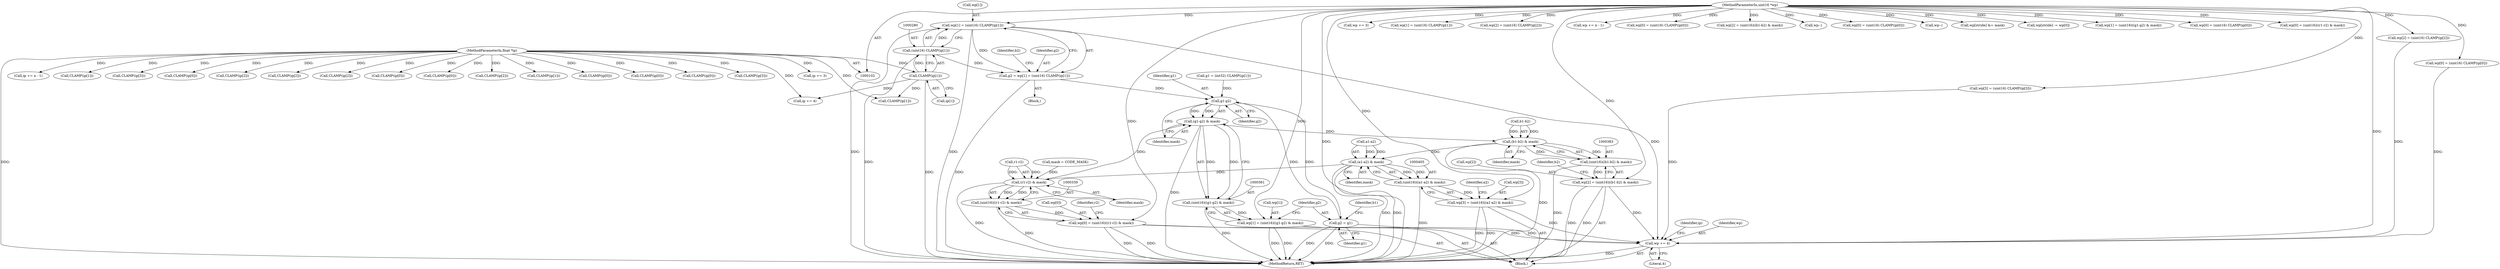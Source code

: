 digraph "0_libtiff_83a4b92815ea04969d494416eaae3d4c6b338e4a#diff-c8b4b355f9b5c06d585b23138e1c185f_1@array" {
"1000275" [label="(Call,wp[1] = (uint16) CLAMP(ip[1]))"];
"1000106" [label="(MethodParameterIn,uint16 *wp)"];
"1000279" [label="(Call,(uint16) CLAMP(ip[1]))"];
"1000281" [label="(Call,CLAMP(ip[1]))"];
"1000103" [label="(MethodParameterIn,float *ip)"];
"1000273" [label="(Call,g2 = wp[1] = (uint16) CLAMP(ip[1]))"];
"1000363" [label="(Call,g1-g2)"];
"1000362" [label="(Call,(g1-g2) & mask)"];
"1000360" [label="(Call,(uint16)((g1-g2) & mask))"];
"1000356" [label="(Call,wp[1] = (uint16)((g1-g2) & mask))"];
"1000320" [label="(Call,wp += 4)"];
"1000384" [label="(Call,(b1-b2) & mask)"];
"1000382" [label="(Call,(uint16)((b1-b2) & mask))"];
"1000378" [label="(Call,wp[2] = (uint16)((b1-b2) & mask))"];
"1000406" [label="(Call,(a1-a2) & mask)"];
"1000340" [label="(Call,(r1-r2) & mask)"];
"1000338" [label="(Call,(uint16)((r1-r2) & mask))"];
"1000334" [label="(Call,wp[0] = (uint16)((r1-r2) & mask))"];
"1000404" [label="(Call,(uint16)((a1-a2) & mask))"];
"1000400" [label="(Call,wp[3] = (uint16)((a1-a2) & mask))"];
"1000367" [label="(Call,g2 = g1)"];
"1000123" [label="(Call,mask = CODE_MASK)"];
"1000183" [label="(Call,wp += 3)"];
"1000168" [label="(Call,CLAMP(ip[2]))"];
"1000150" [label="(Call,wp[1] = (uint16) CLAMP(ip[1]))"];
"1000156" [label="(Call,CLAMP(ip[1]))"];
"1000366" [label="(Identifier,mask)"];
"1000340" [label="(Call,(r1-r2) & mask)"];
"1000324" [label="(Identifier,ip)"];
"1000162" [label="(Call,wp[2] = (uint16) CLAMP(ip[2]))"];
"1000378" [label="(Call,wp[2] = (uint16)((b1-b2) & mask))"];
"1000404" [label="(Call,(uint16)((a1-a2) & mask))"];
"1000410" [label="(Identifier,mask)"];
"1000330" [label="(Call,CLAMP(ip[0]))"];
"1000400" [label="(Call,wp[3] = (uint16)((a1-a2) & mask))"];
"1000407" [label="(Call,a1-a2)"];
"1000287" [label="(Call,wp[2] = (uint16) CLAMP(ip[2]))"];
"1000334" [label="(Call,wp[0] = (uint16)((r1-r2) & mask))"];
"1000371" [label="(Identifier,b1)"];
"1000144" [label="(Call,CLAMP(ip[0]))"];
"1000406" [label="(Call,(a1-a2) & mask)"];
"1000348" [label="(Call,g1 = (int32) CLAMP(ip[1]))"];
"1000273" [label="(Call,g2 = wp[1] = (uint16) CLAMP(ip[1]))"];
"1000335" [label="(Call,wp[0])"];
"1000263" [label="(Call,wp[0] = (uint16) CLAMP(ip[0]))"];
"1000193" [label="(Call,CLAMP(ip[0]))"];
"1000274" [label="(Identifier,g2)"];
"1000281" [label="(Call,CLAMP(ip[1]))"];
"1000323" [label="(Call,ip += 4)"];
"1000275" [label="(Call,wp[1] = (uint16) CLAMP(ip[1]))"];
"1000276" [label="(Call,wp[1])"];
"1000106" [label="(MethodParameterIn,uint16 *wp)"];
"1000357" [label="(Call,wp[1])"];
"1000320" [label="(Call,wp += 4)"];
"1000322" [label="(Literal,4)"];
"1000367" [label="(Call,g2 = g1)"];
"1000421" [label="(Call,wp += n - 1)"];
"1000465" [label="(Call,wp[0] = (uint16) CLAMP(ip[0]))"];
"1000299" [label="(Call,wp[3] = (uint16) CLAMP(ip[3]))"];
"1000316" [label="(Block,)"];
"1000305" [label="(Call,CLAMP(ip[3]))"];
"1000382" [label="(Call,(uint16)((b1-b2) & mask))"];
"1000186" [label="(Call,ip += 3)"];
"1000416" [label="(Call,ip += n - 1)"];
"1000215" [label="(Call,CLAMP(ip[1]))"];
"1000396" [label="(Call,CLAMP(ip[3]))"];
"1000241" [label="(Call,wp[2] = (uint16)((b1-b2) & mask))"];
"1000458" [label="(Call,wp--)"];
"1000344" [label="(Identifier,mask)"];
"1000138" [label="(Call,wp[0] = (uint16) CLAMP(ip[0]))"];
"1000352" [label="(Call,CLAMP(ip[1]))"];
"1000356" [label="(Call,wp[1] = (uint16)((g1-g2) & mask))"];
"1000346" [label="(Identifier,r2)"];
"1000269" [label="(Call,CLAMP(ip[0]))"];
"1000362" [label="(Call,(g1-g2) & mask)"];
"1000475" [label="(Call,wp--)"];
"1000103" [label="(MethodParameterIn,float *ip)"];
"1000237" [label="(Call,CLAMP(ip[2]))"];
"1000374" [label="(Call,CLAMP(ip[2]))"];
"1000453" [label="(Call,wp[stride] &= mask)"];
"1000446" [label="(Call,wp[stride] -= wp[0])"];
"1000412" [label="(Identifier,a2)"];
"1000390" [label="(Identifier,b2)"];
"1000365" [label="(Identifier,g2)"];
"1000363" [label="(Call,g1-g2)"];
"1000379" [label="(Call,wp[2])"];
"1000477" [label="(MethodReturn,RET)"];
"1000388" [label="(Identifier,mask)"];
"1000471" [label="(Call,CLAMP(ip[0]))"];
"1000360" [label="(Call,(uint16)((g1-g2) & mask))"];
"1000401" [label="(Call,wp[3])"];
"1000442" [label="(Call,CLAMP(ip[0]))"];
"1000219" [label="(Call,wp[1] = (uint16)((g1-g2) & mask))"];
"1000369" [label="(Identifier,g1)"];
"1000364" [label="(Identifier,g1)"];
"1000368" [label="(Identifier,g2)"];
"1000321" [label="(Identifier,wp)"];
"1000279" [label="(Call,(uint16) CLAMP(ip[1]))"];
"1000385" [label="(Call,b1-b2)"];
"1000384" [label="(Call,(b1-b2) & mask)"];
"1000436" [label="(Call,wp[0] = (uint16) CLAMP(ip[0]))"];
"1000282" [label="(Call,ip[1])"];
"1000341" [label="(Call,r1-r2)"];
"1000338" [label="(Call,(uint16)((r1-r2) & mask))"];
"1000286" [label="(Identifier,b2)"];
"1000293" [label="(Call,CLAMP(ip[2]))"];
"1000260" [label="(Block,)"];
"1000197" [label="(Call,wp[0] = (uint16)((r1-r2) & mask))"];
"1000275" -> "1000273"  [label="AST: "];
"1000275" -> "1000279"  [label="CFG: "];
"1000276" -> "1000275"  [label="AST: "];
"1000279" -> "1000275"  [label="AST: "];
"1000273" -> "1000275"  [label="CFG: "];
"1000275" -> "1000477"  [label="DDG: "];
"1000275" -> "1000477"  [label="DDG: "];
"1000275" -> "1000273"  [label="DDG: "];
"1000106" -> "1000275"  [label="DDG: "];
"1000279" -> "1000275"  [label="DDG: "];
"1000275" -> "1000320"  [label="DDG: "];
"1000106" -> "1000102"  [label="AST: "];
"1000106" -> "1000477"  [label="DDG: "];
"1000106" -> "1000138"  [label="DDG: "];
"1000106" -> "1000150"  [label="DDG: "];
"1000106" -> "1000162"  [label="DDG: "];
"1000106" -> "1000183"  [label="DDG: "];
"1000106" -> "1000197"  [label="DDG: "];
"1000106" -> "1000219"  [label="DDG: "];
"1000106" -> "1000241"  [label="DDG: "];
"1000106" -> "1000263"  [label="DDG: "];
"1000106" -> "1000287"  [label="DDG: "];
"1000106" -> "1000299"  [label="DDG: "];
"1000106" -> "1000320"  [label="DDG: "];
"1000106" -> "1000334"  [label="DDG: "];
"1000106" -> "1000356"  [label="DDG: "];
"1000106" -> "1000378"  [label="DDG: "];
"1000106" -> "1000400"  [label="DDG: "];
"1000106" -> "1000421"  [label="DDG: "];
"1000106" -> "1000436"  [label="DDG: "];
"1000106" -> "1000446"  [label="DDG: "];
"1000106" -> "1000453"  [label="DDG: "];
"1000106" -> "1000458"  [label="DDG: "];
"1000106" -> "1000465"  [label="DDG: "];
"1000106" -> "1000475"  [label="DDG: "];
"1000279" -> "1000281"  [label="CFG: "];
"1000280" -> "1000279"  [label="AST: "];
"1000281" -> "1000279"  [label="AST: "];
"1000279" -> "1000477"  [label="DDG: "];
"1000279" -> "1000273"  [label="DDG: "];
"1000281" -> "1000279"  [label="DDG: "];
"1000281" -> "1000282"  [label="CFG: "];
"1000282" -> "1000281"  [label="AST: "];
"1000281" -> "1000477"  [label="DDG: "];
"1000103" -> "1000281"  [label="DDG: "];
"1000281" -> "1000323"  [label="DDG: "];
"1000281" -> "1000352"  [label="DDG: "];
"1000103" -> "1000102"  [label="AST: "];
"1000103" -> "1000477"  [label="DDG: "];
"1000103" -> "1000144"  [label="DDG: "];
"1000103" -> "1000156"  [label="DDG: "];
"1000103" -> "1000168"  [label="DDG: "];
"1000103" -> "1000186"  [label="DDG: "];
"1000103" -> "1000193"  [label="DDG: "];
"1000103" -> "1000215"  [label="DDG: "];
"1000103" -> "1000237"  [label="DDG: "];
"1000103" -> "1000269"  [label="DDG: "];
"1000103" -> "1000293"  [label="DDG: "];
"1000103" -> "1000305"  [label="DDG: "];
"1000103" -> "1000323"  [label="DDG: "];
"1000103" -> "1000330"  [label="DDG: "];
"1000103" -> "1000352"  [label="DDG: "];
"1000103" -> "1000374"  [label="DDG: "];
"1000103" -> "1000396"  [label="DDG: "];
"1000103" -> "1000416"  [label="DDG: "];
"1000103" -> "1000442"  [label="DDG: "];
"1000103" -> "1000471"  [label="DDG: "];
"1000273" -> "1000260"  [label="AST: "];
"1000274" -> "1000273"  [label="AST: "];
"1000286" -> "1000273"  [label="CFG: "];
"1000273" -> "1000477"  [label="DDG: "];
"1000273" -> "1000363"  [label="DDG: "];
"1000363" -> "1000362"  [label="AST: "];
"1000363" -> "1000365"  [label="CFG: "];
"1000364" -> "1000363"  [label="AST: "];
"1000365" -> "1000363"  [label="AST: "];
"1000366" -> "1000363"  [label="CFG: "];
"1000363" -> "1000362"  [label="DDG: "];
"1000363" -> "1000362"  [label="DDG: "];
"1000348" -> "1000363"  [label="DDG: "];
"1000367" -> "1000363"  [label="DDG: "];
"1000363" -> "1000367"  [label="DDG: "];
"1000362" -> "1000360"  [label="AST: "];
"1000362" -> "1000366"  [label="CFG: "];
"1000366" -> "1000362"  [label="AST: "];
"1000360" -> "1000362"  [label="CFG: "];
"1000362" -> "1000477"  [label="DDG: "];
"1000362" -> "1000360"  [label="DDG: "];
"1000362" -> "1000360"  [label="DDG: "];
"1000340" -> "1000362"  [label="DDG: "];
"1000362" -> "1000384"  [label="DDG: "];
"1000360" -> "1000356"  [label="AST: "];
"1000361" -> "1000360"  [label="AST: "];
"1000356" -> "1000360"  [label="CFG: "];
"1000360" -> "1000477"  [label="DDG: "];
"1000360" -> "1000356"  [label="DDG: "];
"1000356" -> "1000316"  [label="AST: "];
"1000357" -> "1000356"  [label="AST: "];
"1000368" -> "1000356"  [label="CFG: "];
"1000356" -> "1000477"  [label="DDG: "];
"1000356" -> "1000477"  [label="DDG: "];
"1000356" -> "1000320"  [label="DDG: "];
"1000320" -> "1000316"  [label="AST: "];
"1000320" -> "1000322"  [label="CFG: "];
"1000321" -> "1000320"  [label="AST: "];
"1000322" -> "1000320"  [label="AST: "];
"1000324" -> "1000320"  [label="CFG: "];
"1000320" -> "1000477"  [label="DDG: "];
"1000400" -> "1000320"  [label="DDG: "];
"1000287" -> "1000320"  [label="DDG: "];
"1000334" -> "1000320"  [label="DDG: "];
"1000263" -> "1000320"  [label="DDG: "];
"1000378" -> "1000320"  [label="DDG: "];
"1000299" -> "1000320"  [label="DDG: "];
"1000384" -> "1000382"  [label="AST: "];
"1000384" -> "1000388"  [label="CFG: "];
"1000385" -> "1000384"  [label="AST: "];
"1000388" -> "1000384"  [label="AST: "];
"1000382" -> "1000384"  [label="CFG: "];
"1000384" -> "1000477"  [label="DDG: "];
"1000384" -> "1000382"  [label="DDG: "];
"1000384" -> "1000382"  [label="DDG: "];
"1000385" -> "1000384"  [label="DDG: "];
"1000385" -> "1000384"  [label="DDG: "];
"1000384" -> "1000406"  [label="DDG: "];
"1000382" -> "1000378"  [label="AST: "];
"1000383" -> "1000382"  [label="AST: "];
"1000378" -> "1000382"  [label="CFG: "];
"1000382" -> "1000477"  [label="DDG: "];
"1000382" -> "1000378"  [label="DDG: "];
"1000378" -> "1000316"  [label="AST: "];
"1000379" -> "1000378"  [label="AST: "];
"1000390" -> "1000378"  [label="CFG: "];
"1000378" -> "1000477"  [label="DDG: "];
"1000378" -> "1000477"  [label="DDG: "];
"1000406" -> "1000404"  [label="AST: "];
"1000406" -> "1000410"  [label="CFG: "];
"1000407" -> "1000406"  [label="AST: "];
"1000410" -> "1000406"  [label="AST: "];
"1000404" -> "1000406"  [label="CFG: "];
"1000406" -> "1000477"  [label="DDG: "];
"1000406" -> "1000477"  [label="DDG: "];
"1000406" -> "1000340"  [label="DDG: "];
"1000406" -> "1000404"  [label="DDG: "];
"1000406" -> "1000404"  [label="DDG: "];
"1000407" -> "1000406"  [label="DDG: "];
"1000407" -> "1000406"  [label="DDG: "];
"1000340" -> "1000338"  [label="AST: "];
"1000340" -> "1000344"  [label="CFG: "];
"1000341" -> "1000340"  [label="AST: "];
"1000344" -> "1000340"  [label="AST: "];
"1000338" -> "1000340"  [label="CFG: "];
"1000340" -> "1000477"  [label="DDG: "];
"1000340" -> "1000338"  [label="DDG: "];
"1000340" -> "1000338"  [label="DDG: "];
"1000341" -> "1000340"  [label="DDG: "];
"1000341" -> "1000340"  [label="DDG: "];
"1000123" -> "1000340"  [label="DDG: "];
"1000338" -> "1000334"  [label="AST: "];
"1000339" -> "1000338"  [label="AST: "];
"1000334" -> "1000338"  [label="CFG: "];
"1000338" -> "1000477"  [label="DDG: "];
"1000338" -> "1000334"  [label="DDG: "];
"1000334" -> "1000316"  [label="AST: "];
"1000335" -> "1000334"  [label="AST: "];
"1000346" -> "1000334"  [label="CFG: "];
"1000334" -> "1000477"  [label="DDG: "];
"1000334" -> "1000477"  [label="DDG: "];
"1000404" -> "1000400"  [label="AST: "];
"1000405" -> "1000404"  [label="AST: "];
"1000400" -> "1000404"  [label="CFG: "];
"1000404" -> "1000477"  [label="DDG: "];
"1000404" -> "1000400"  [label="DDG: "];
"1000400" -> "1000316"  [label="AST: "];
"1000401" -> "1000400"  [label="AST: "];
"1000412" -> "1000400"  [label="CFG: "];
"1000400" -> "1000477"  [label="DDG: "];
"1000400" -> "1000477"  [label="DDG: "];
"1000367" -> "1000316"  [label="AST: "];
"1000367" -> "1000369"  [label="CFG: "];
"1000368" -> "1000367"  [label="AST: "];
"1000369" -> "1000367"  [label="AST: "];
"1000371" -> "1000367"  [label="CFG: "];
"1000367" -> "1000477"  [label="DDG: "];
"1000367" -> "1000477"  [label="DDG: "];
}
